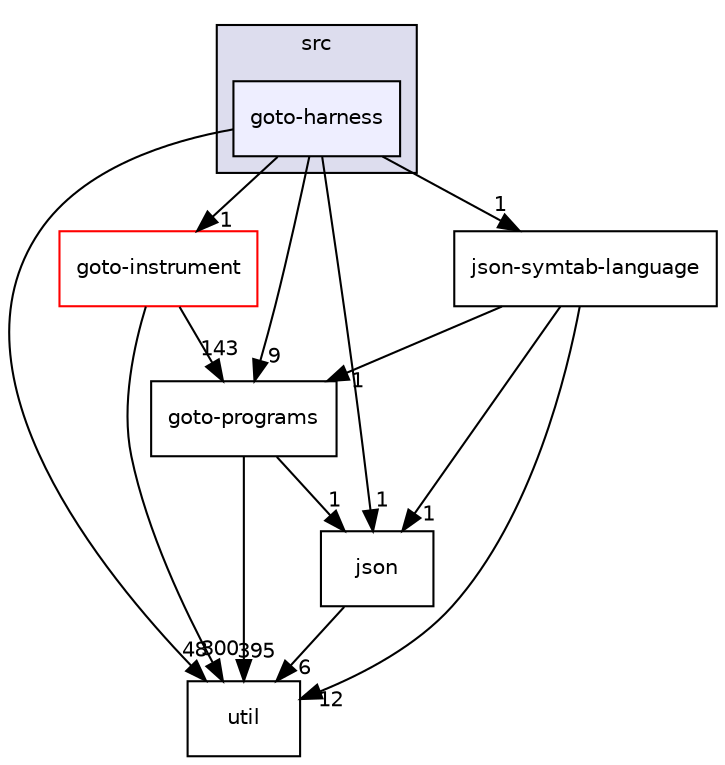 digraph "/home/runner/work/cbmc-documentation/cbmc-documentation/src/goto-harness" {
  bgcolor=transparent;
  compound=true
  node [ fontsize="10", fontname="Helvetica"];
  edge [ labelfontsize="10", labelfontname="Helvetica"];
  subgraph clusterdir_68267d1309a1af8e8297ef4c3efbcdba {
    graph [ bgcolor="#ddddee", pencolor="black", label="src" fontname="Helvetica", fontsize="10", URL="dir_68267d1309a1af8e8297ef4c3efbcdba.html"]
  dir_9571ccb0afd832b53e4f5cd1bf134994 [shape=box, label="goto-harness", style="filled", fillcolor="#eeeeff", pencolor="black", URL="dir_9571ccb0afd832b53e4f5cd1bf134994.html"];
  }
  dir_b7878ad5ecbf2506f4125b9d34c97e45 [shape=box label="util" URL="dir_b7878ad5ecbf2506f4125b9d34c97e45.html"];
  dir_4cd183c173ff5cfcfce420f655b591bf [shape=box label="goto-instrument" color="red" URL="dir_4cd183c173ff5cfcfce420f655b591bf.html"];
  dir_e6e3ab3c817f1bda892a40cd9aa75888 [shape=box label="json-symtab-language" URL="dir_e6e3ab3c817f1bda892a40cd9aa75888.html"];
  dir_da4c9dd239018fe26269ba2e1cf7c9a1 [shape=box label="json" URL="dir_da4c9dd239018fe26269ba2e1cf7c9a1.html"];
  dir_807c5b2c83e0c14a10083f60cf67ca05 [shape=box label="goto-programs" URL="dir_807c5b2c83e0c14a10083f60cf67ca05.html"];
  dir_4cd183c173ff5cfcfce420f655b591bf->dir_b7878ad5ecbf2506f4125b9d34c97e45 [headlabel="300", labeldistance=1.5 headhref="dir_000025_000036.html"];
  dir_4cd183c173ff5cfcfce420f655b591bf->dir_807c5b2c83e0c14a10083f60cf67ca05 [headlabel="143", labeldistance=1.5 headhref="dir_000025_000026.html"];
  dir_e6e3ab3c817f1bda892a40cd9aa75888->dir_b7878ad5ecbf2506f4125b9d34c97e45 [headlabel="12", labeldistance=1.5 headhref="dir_000048_000036.html"];
  dir_e6e3ab3c817f1bda892a40cd9aa75888->dir_da4c9dd239018fe26269ba2e1cf7c9a1 [headlabel="1", labeldistance=1.5 headhref="dir_000048_000029.html"];
  dir_e6e3ab3c817f1bda892a40cd9aa75888->dir_807c5b2c83e0c14a10083f60cf67ca05 [headlabel="1", labeldistance=1.5 headhref="dir_000048_000026.html"];
  dir_da4c9dd239018fe26269ba2e1cf7c9a1->dir_b7878ad5ecbf2506f4125b9d34c97e45 [headlabel="6", labeldistance=1.5 headhref="dir_000029_000036.html"];
  dir_807c5b2c83e0c14a10083f60cf67ca05->dir_b7878ad5ecbf2506f4125b9d34c97e45 [headlabel="395", labeldistance=1.5 headhref="dir_000026_000036.html"];
  dir_807c5b2c83e0c14a10083f60cf67ca05->dir_da4c9dd239018fe26269ba2e1cf7c9a1 [headlabel="1", labeldistance=1.5 headhref="dir_000026_000029.html"];
  dir_9571ccb0afd832b53e4f5cd1bf134994->dir_b7878ad5ecbf2506f4125b9d34c97e45 [headlabel="48", labeldistance=1.5 headhref="dir_000043_000036.html"];
  dir_9571ccb0afd832b53e4f5cd1bf134994->dir_4cd183c173ff5cfcfce420f655b591bf [headlabel="1", labeldistance=1.5 headhref="dir_000043_000025.html"];
  dir_9571ccb0afd832b53e4f5cd1bf134994->dir_e6e3ab3c817f1bda892a40cd9aa75888 [headlabel="1", labeldistance=1.5 headhref="dir_000043_000048.html"];
  dir_9571ccb0afd832b53e4f5cd1bf134994->dir_da4c9dd239018fe26269ba2e1cf7c9a1 [headlabel="1", labeldistance=1.5 headhref="dir_000043_000029.html"];
  dir_9571ccb0afd832b53e4f5cd1bf134994->dir_807c5b2c83e0c14a10083f60cf67ca05 [headlabel="9", labeldistance=1.5 headhref="dir_000043_000026.html"];
}
